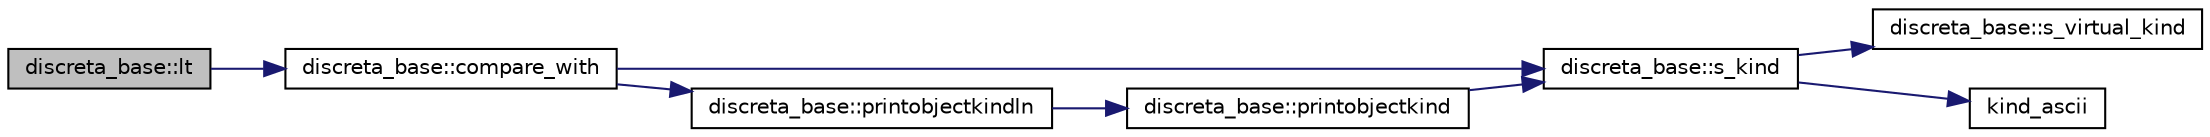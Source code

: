 digraph "discreta_base::lt"
{
  edge [fontname="Helvetica",fontsize="10",labelfontname="Helvetica",labelfontsize="10"];
  node [fontname="Helvetica",fontsize="10",shape=record];
  rankdir="LR";
  Node14025 [label="discreta_base::lt",height=0.2,width=0.4,color="black", fillcolor="grey75", style="filled", fontcolor="black"];
  Node14025 -> Node14026 [color="midnightblue",fontsize="10",style="solid",fontname="Helvetica"];
  Node14026 [label="discreta_base::compare_with",height=0.2,width=0.4,color="black", fillcolor="white", style="filled",URL="$d7/d71/classdiscreta__base.html#a3818444c4301d0b7ed47c3b850ea6c60"];
  Node14026 -> Node14027 [color="midnightblue",fontsize="10",style="solid",fontname="Helvetica"];
  Node14027 [label="discreta_base::s_kind",height=0.2,width=0.4,color="black", fillcolor="white", style="filled",URL="$d7/d71/classdiscreta__base.html#a8a830025c74adbbc3362418a7c2ba157"];
  Node14027 -> Node14028 [color="midnightblue",fontsize="10",style="solid",fontname="Helvetica"];
  Node14028 [label="discreta_base::s_virtual_kind",height=0.2,width=0.4,color="black", fillcolor="white", style="filled",URL="$d7/d71/classdiscreta__base.html#a52778a6d6943a468be083d0785d418fb"];
  Node14027 -> Node14029 [color="midnightblue",fontsize="10",style="solid",fontname="Helvetica"];
  Node14029 [label="kind_ascii",height=0.2,width=0.4,color="black", fillcolor="white", style="filled",URL="$d9/d60/discreta_8h.html#ad0ce825a9f29bc6cec27e1b64cfe27bf"];
  Node14026 -> Node14030 [color="midnightblue",fontsize="10",style="solid",fontname="Helvetica"];
  Node14030 [label="discreta_base::printobjectkindln",height=0.2,width=0.4,color="black", fillcolor="white", style="filled",URL="$d7/d71/classdiscreta__base.html#a677ccc8f392ebedde05e453f8cf59559"];
  Node14030 -> Node14031 [color="midnightblue",fontsize="10",style="solid",fontname="Helvetica"];
  Node14031 [label="discreta_base::printobjectkind",height=0.2,width=0.4,color="black", fillcolor="white", style="filled",URL="$d7/d71/classdiscreta__base.html#aa75a1314aa706909b029664944904231"];
  Node14031 -> Node14027 [color="midnightblue",fontsize="10",style="solid",fontname="Helvetica"];
}
